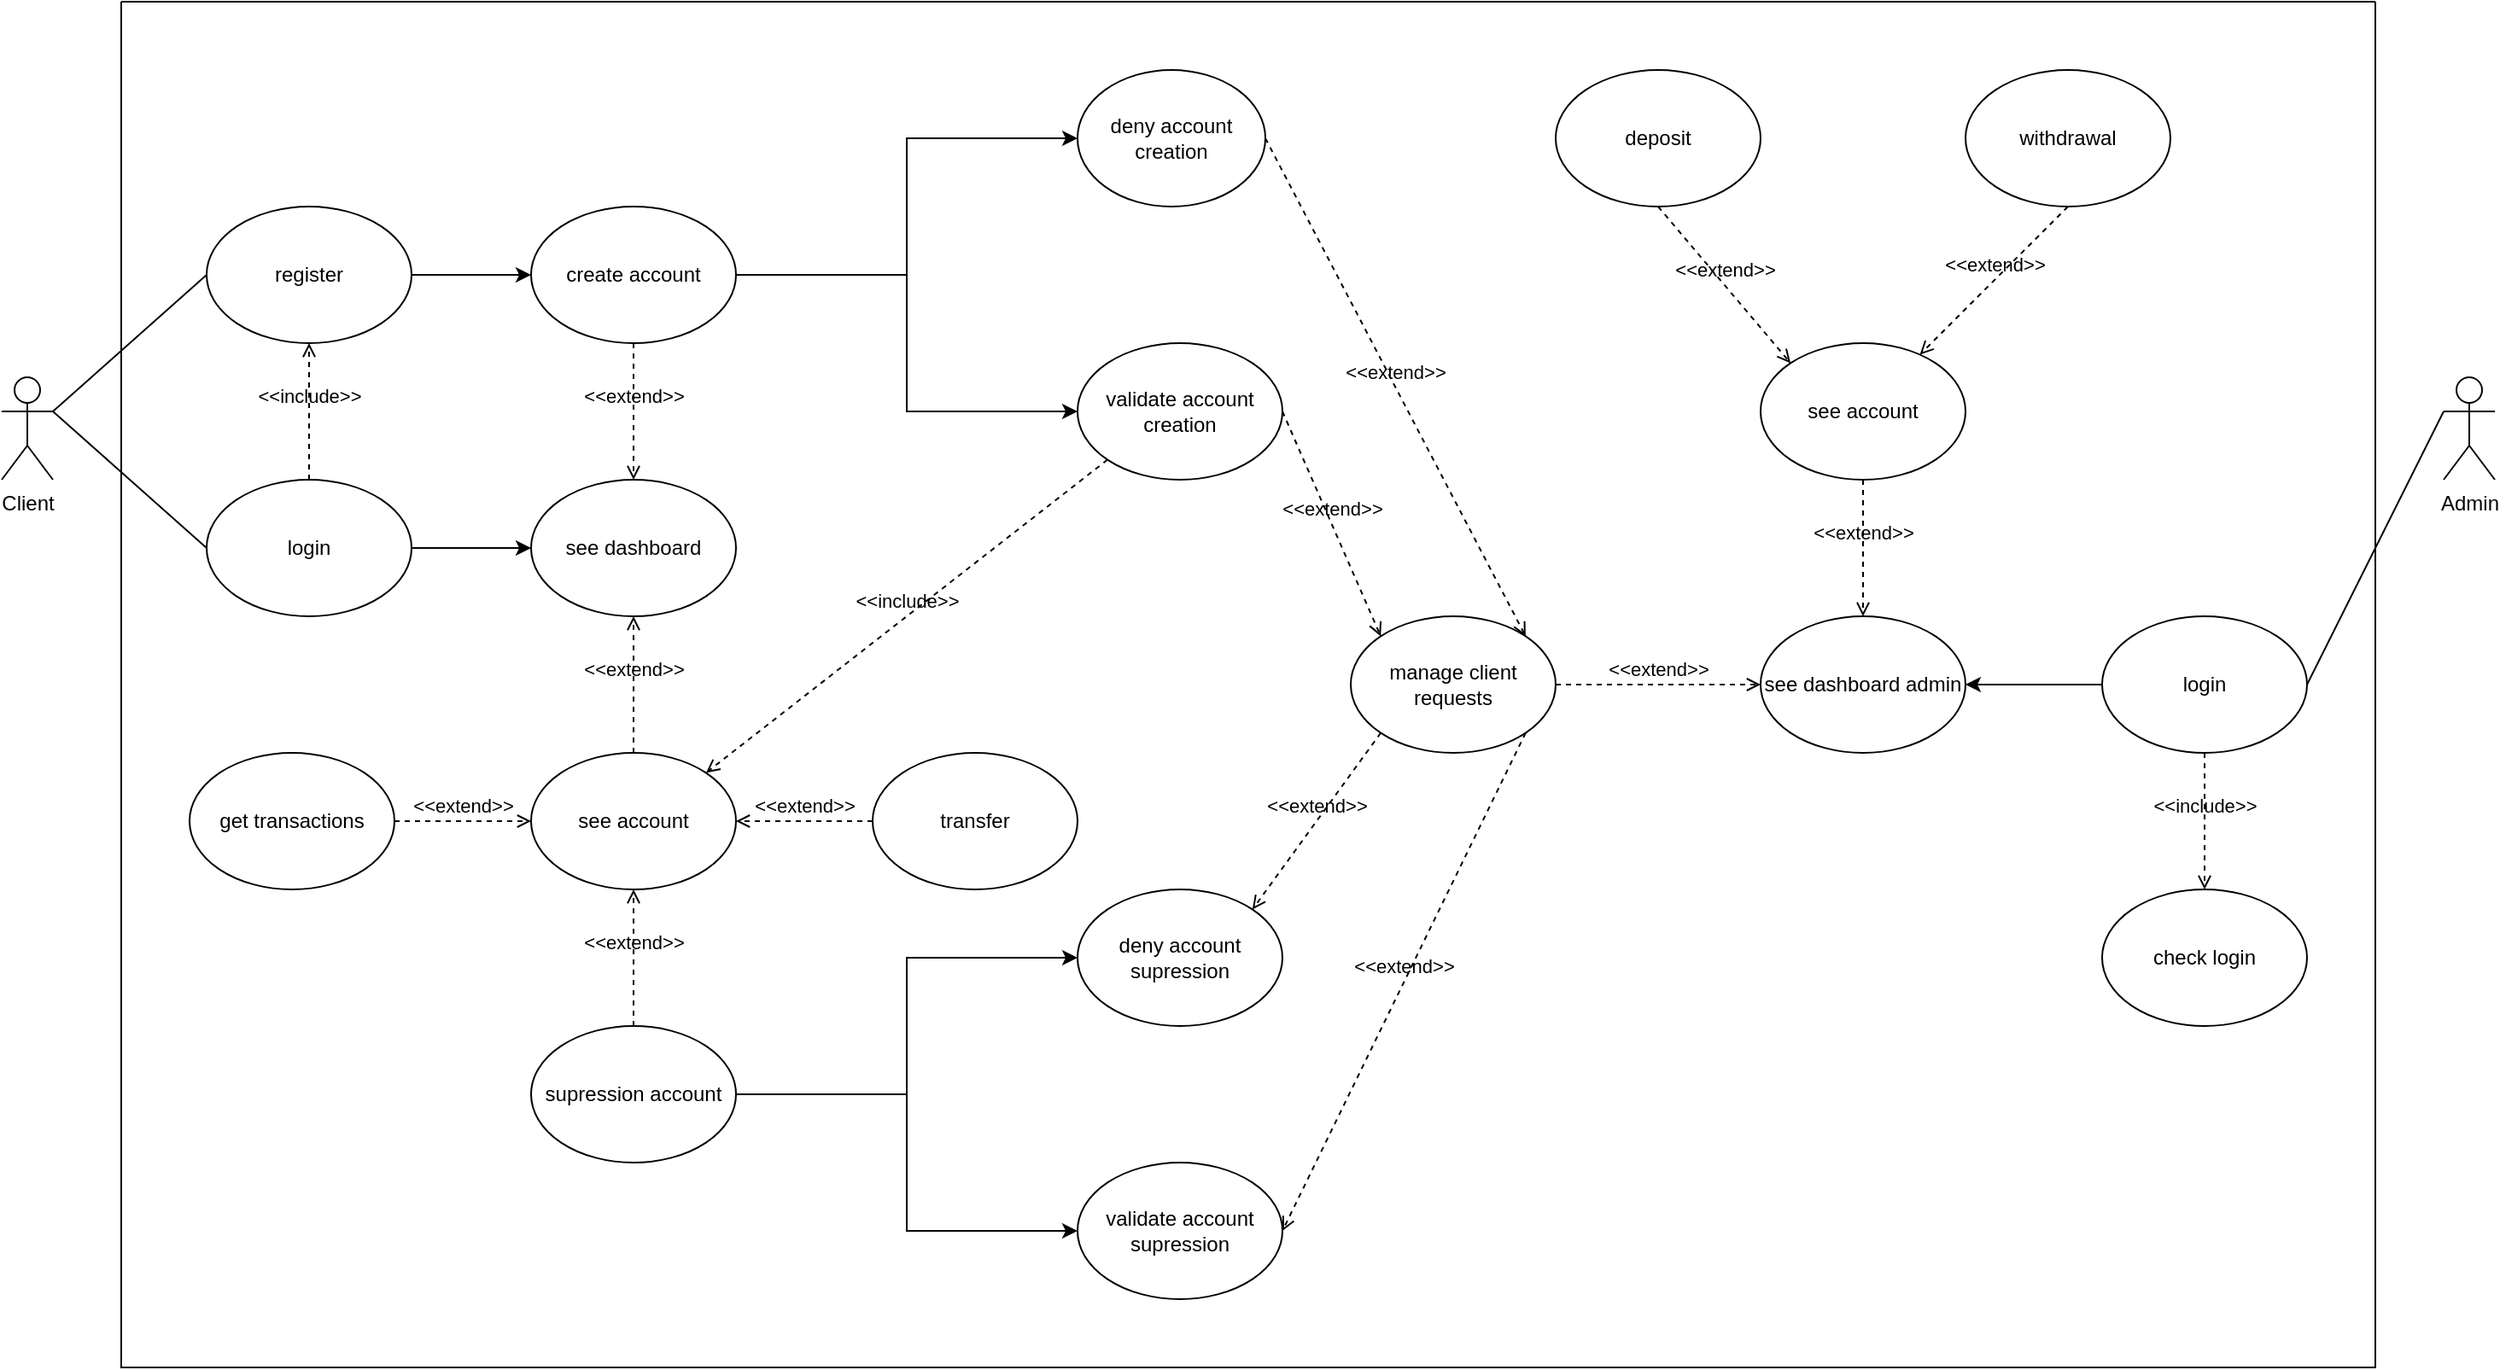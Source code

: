 <mxfile version="20.4.0" type="device"><diagram id="CZo0Bp0pApnn2ndukV1R" name="Page-1"><mxGraphModel dx="2310" dy="1913" grid="1" gridSize="10" guides="1" tooltips="1" connect="1" arrows="1" fold="1" page="1" pageScale="1" pageWidth="827" pageHeight="1169" math="0" shadow="0"><root><mxCell id="0"/><mxCell id="1" parent="0"/><mxCell id="TP6Sl4nbqCu6JGwnSdph-1" value="Client" style="shape=umlActor;verticalLabelPosition=bottom;verticalAlign=top;html=1;outlineConnect=0;" parent="1" vertex="1"><mxGeometry x="-70" y="-60" width="30" height="60" as="geometry"/></mxCell><mxCell id="TP6Sl4nbqCu6JGwnSdph-3" value="Admin" style="shape=umlActor;verticalLabelPosition=bottom;verticalAlign=top;html=1;outlineConnect=0;" parent="1" vertex="1"><mxGeometry x="1360" y="-60" width="30" height="60" as="geometry"/></mxCell><mxCell id="TP6Sl4nbqCu6JGwnSdph-36" value="" style="endArrow=none;html=1;rounded=0;exitX=1;exitY=0.333;exitDx=0;exitDy=0;exitPerimeter=0;entryX=0;entryY=0.5;entryDx=0;entryDy=0;" parent="1" source="TP6Sl4nbqCu6JGwnSdph-1" target="TP6Sl4nbqCu6JGwnSdph-12" edge="1"><mxGeometry width="50" height="50" relative="1" as="geometry"><mxPoint x="80" y="170" as="sourcePoint"/><mxPoint x="130" y="120" as="targetPoint"/></mxGeometry></mxCell><mxCell id="TP6Sl4nbqCu6JGwnSdph-37" value="" style="endArrow=none;html=1;rounded=0;entryX=0;entryY=0.5;entryDx=0;entryDy=0;exitX=1;exitY=0.333;exitDx=0;exitDy=0;exitPerimeter=0;" parent="1" source="TP6Sl4nbqCu6JGwnSdph-1" target="TP6Sl4nbqCu6JGwnSdph-11" edge="1"><mxGeometry width="50" height="50" relative="1" as="geometry"><mxPoint x="-40" y="300" as="sourcePoint"/><mxPoint x="70" y="260" as="targetPoint"/></mxGeometry></mxCell><mxCell id="Wj7ckR-Kwz8HE-al55xG-7" style="edgeStyle=orthogonalEdgeStyle;rounded=0;orthogonalLoop=1;jettySize=auto;html=1;exitX=1;exitY=0.5;exitDx=0;exitDy=0;entryX=0;entryY=0.5;entryDx=0;entryDy=0;" edge="1" parent="1" source="TP6Sl4nbqCu6JGwnSdph-18" target="TP6Sl4nbqCu6JGwnSdph-30"><mxGeometry relative="1" as="geometry"/></mxCell><mxCell id="Wj7ckR-Kwz8HE-al55xG-8" style="edgeStyle=orthogonalEdgeStyle;rounded=0;orthogonalLoop=1;jettySize=auto;html=1;exitX=1;exitY=0.5;exitDx=0;exitDy=0;entryX=0;entryY=0.5;entryDx=0;entryDy=0;" edge="1" parent="1" source="TP6Sl4nbqCu6JGwnSdph-18" target="TP6Sl4nbqCu6JGwnSdph-31"><mxGeometry relative="1" as="geometry"/></mxCell><mxCell id="TP6Sl4nbqCu6JGwnSdph-18" value="supression account" style="ellipse;whiteSpace=wrap;html=1;" parent="1" vertex="1"><mxGeometry x="240" y="320" width="120" height="80" as="geometry"/></mxCell><mxCell id="TP6Sl4nbqCu6JGwnSdph-44" value="&amp;lt;&amp;lt;extend&amp;gt;&amp;gt;" style="html=1;verticalAlign=bottom;labelBackgroundColor=none;endArrow=open;endFill=0;dashed=1;rounded=0;exitX=0.5;exitY=0;exitDx=0;exitDy=0;entryX=0.5;entryY=1;entryDx=0;entryDy=0;" parent="1" source="TP6Sl4nbqCu6JGwnSdph-18" target="TP6Sl4nbqCu6JGwnSdph-15" edge="1"><mxGeometry width="160" relative="1" as="geometry"><mxPoint x="360" y="590" as="sourcePoint"/><mxPoint x="520" y="590" as="targetPoint"/></mxGeometry></mxCell><mxCell id="TP6Sl4nbqCu6JGwnSdph-42" style="edgeStyle=orthogonalEdgeStyle;rounded=0;orthogonalLoop=1;jettySize=auto;html=1;exitX=1;exitY=0.5;exitDx=0;exitDy=0;entryX=0;entryY=0.5;entryDx=0;entryDy=0;" parent="1" source="TP6Sl4nbqCu6JGwnSdph-11" target="TP6Sl4nbqCu6JGwnSdph-14" edge="1"><mxGeometry relative="1" as="geometry"/></mxCell><mxCell id="TP6Sl4nbqCu6JGwnSdph-11" value="login" style="ellipse;whiteSpace=wrap;html=1;" parent="1" vertex="1"><mxGeometry x="50" width="120" height="80" as="geometry"/></mxCell><mxCell id="Wj7ckR-Kwz8HE-al55xG-2" style="edgeStyle=orthogonalEdgeStyle;rounded=0;orthogonalLoop=1;jettySize=auto;html=1;exitX=1;exitY=0.5;exitDx=0;exitDy=0;entryX=0;entryY=0.5;entryDx=0;entryDy=0;" edge="1" parent="1" source="TP6Sl4nbqCu6JGwnSdph-12" target="TP6Sl4nbqCu6JGwnSdph-19"><mxGeometry relative="1" as="geometry"/></mxCell><mxCell id="TP6Sl4nbqCu6JGwnSdph-12" value="register" style="ellipse;whiteSpace=wrap;html=1;" parent="1" vertex="1"><mxGeometry x="50" y="-160" width="120" height="80" as="geometry"/></mxCell><mxCell id="TP6Sl4nbqCu6JGwnSdph-13" value="transfer" style="ellipse;whiteSpace=wrap;html=1;" parent="1" vertex="1"><mxGeometry x="440" y="160" width="120" height="80" as="geometry"/></mxCell><mxCell id="TP6Sl4nbqCu6JGwnSdph-14" value="see dashboard" style="ellipse;whiteSpace=wrap;html=1;" parent="1" vertex="1"><mxGeometry x="240" width="120" height="80" as="geometry"/></mxCell><mxCell id="TP6Sl4nbqCu6JGwnSdph-15" value="see account" style="ellipse;whiteSpace=wrap;html=1;" parent="1" vertex="1"><mxGeometry x="240" y="160" width="120" height="80" as="geometry"/></mxCell><mxCell id="TP6Sl4nbqCu6JGwnSdph-16" value="deposit" style="ellipse;whiteSpace=wrap;html=1;" parent="1" vertex="1"><mxGeometry x="840" y="-240" width="120" height="80" as="geometry"/></mxCell><mxCell id="TP6Sl4nbqCu6JGwnSdph-17" value="withdrawal" style="ellipse;whiteSpace=wrap;html=1;" parent="1" vertex="1"><mxGeometry x="1080" y="-240" width="120" height="80" as="geometry"/></mxCell><mxCell id="Wj7ckR-Kwz8HE-al55xG-19" style="edgeStyle=orthogonalEdgeStyle;rounded=0;orthogonalLoop=1;jettySize=auto;html=1;exitX=1;exitY=0.5;exitDx=0;exitDy=0;entryX=0;entryY=0.5;entryDx=0;entryDy=0;" edge="1" parent="1" source="TP6Sl4nbqCu6JGwnSdph-19" target="TP6Sl4nbqCu6JGwnSdph-27"><mxGeometry relative="1" as="geometry"/></mxCell><mxCell id="Wj7ckR-Kwz8HE-al55xG-20" style="edgeStyle=orthogonalEdgeStyle;rounded=0;orthogonalLoop=1;jettySize=auto;html=1;exitX=1;exitY=0.5;exitDx=0;exitDy=0;entryX=0;entryY=0.5;entryDx=0;entryDy=0;" edge="1" parent="1" source="TP6Sl4nbqCu6JGwnSdph-19" target="TP6Sl4nbqCu6JGwnSdph-23"><mxGeometry relative="1" as="geometry"/></mxCell><mxCell id="TP6Sl4nbqCu6JGwnSdph-19" value="create account" style="ellipse;whiteSpace=wrap;html=1;" parent="1" vertex="1"><mxGeometry x="240" y="-160" width="120" height="80" as="geometry"/></mxCell><mxCell id="TP6Sl4nbqCu6JGwnSdph-22" value="manage client requests" style="ellipse;whiteSpace=wrap;html=1;" parent="1" vertex="1"><mxGeometry x="720" y="80" width="120" height="80" as="geometry"/></mxCell><mxCell id="TP6Sl4nbqCu6JGwnSdph-23" value="validate account creation" style="ellipse;whiteSpace=wrap;html=1;" parent="1" vertex="1"><mxGeometry x="560" y="-80" width="120" height="80" as="geometry"/></mxCell><mxCell id="TP6Sl4nbqCu6JGwnSdph-27" value="deny account creation" style="ellipse;whiteSpace=wrap;html=1;" parent="1" vertex="1"><mxGeometry x="560" y="-240" width="110" height="80" as="geometry"/></mxCell><mxCell id="TP6Sl4nbqCu6JGwnSdph-30" value="deny account supression" style="ellipse;whiteSpace=wrap;html=1;" parent="1" vertex="1"><mxGeometry x="560" y="240" width="120" height="80" as="geometry"/></mxCell><mxCell id="TP6Sl4nbqCu6JGwnSdph-31" value="validate account supression" style="ellipse;whiteSpace=wrap;html=1;" parent="1" vertex="1"><mxGeometry x="560" y="400" width="120" height="80" as="geometry"/></mxCell><mxCell id="Wj7ckR-Kwz8HE-al55xG-10" style="edgeStyle=orthogonalEdgeStyle;rounded=0;orthogonalLoop=1;jettySize=auto;html=1;exitX=0;exitY=0.5;exitDx=0;exitDy=0;" edge="1" parent="1" source="TP6Sl4nbqCu6JGwnSdph-33" target="TP6Sl4nbqCu6JGwnSdph-34"><mxGeometry relative="1" as="geometry"/></mxCell><mxCell id="TP6Sl4nbqCu6JGwnSdph-33" value="login" style="ellipse;whiteSpace=wrap;html=1;" parent="1" vertex="1"><mxGeometry x="1160" y="80" width="120" height="80" as="geometry"/></mxCell><mxCell id="TP6Sl4nbqCu6JGwnSdph-34" value="see dashboard admin" style="ellipse;whiteSpace=wrap;html=1;" parent="1" vertex="1"><mxGeometry x="960" y="80" width="120" height="80" as="geometry"/></mxCell><mxCell id="TP6Sl4nbqCu6JGwnSdph-41" value="&amp;lt;&amp;lt;include&amp;gt;&amp;gt;" style="html=1;verticalAlign=bottom;labelBackgroundColor=none;endArrow=open;endFill=0;dashed=1;rounded=0;entryX=0.5;entryY=1;entryDx=0;entryDy=0;exitX=0.5;exitY=0;exitDx=0;exitDy=0;" parent="1" source="TP6Sl4nbqCu6JGwnSdph-11" target="TP6Sl4nbqCu6JGwnSdph-12" edge="1"><mxGeometry width="160" relative="1" as="geometry"><mxPoint x="110" y="-10" as="sourcePoint"/><mxPoint x="130" y="-60" as="targetPoint"/></mxGeometry></mxCell><mxCell id="TP6Sl4nbqCu6JGwnSdph-45" value="&amp;lt;&amp;lt;extend&amp;gt;&amp;gt;" style="html=1;verticalAlign=bottom;labelBackgroundColor=none;endArrow=open;endFill=0;dashed=1;rounded=0;exitX=0.5;exitY=0;exitDx=0;exitDy=0;entryX=0.5;entryY=1;entryDx=0;entryDy=0;" parent="1" source="TP6Sl4nbqCu6JGwnSdph-15" target="TP6Sl4nbqCu6JGwnSdph-14" edge="1"><mxGeometry width="160" relative="1" as="geometry"><mxPoint x="280" y="270" as="sourcePoint"/><mxPoint x="280" y="215" as="targetPoint"/></mxGeometry></mxCell><mxCell id="TP6Sl4nbqCu6JGwnSdph-46" value="&amp;lt;&amp;lt;extend&amp;gt;&amp;gt;" style="html=1;verticalAlign=bottom;labelBackgroundColor=none;endArrow=open;endFill=0;dashed=1;rounded=0;" parent="1" edge="1"><mxGeometry width="160" relative="1" as="geometry"><mxPoint x="440" y="200" as="sourcePoint"/><mxPoint x="360" y="200" as="targetPoint"/></mxGeometry></mxCell><mxCell id="Wj7ckR-Kwz8HE-al55xG-3" value="&amp;lt;&amp;lt;extend&amp;gt;&amp;gt;" style="html=1;verticalAlign=bottom;labelBackgroundColor=none;endArrow=open;endFill=0;dashed=1;rounded=0;exitX=0.5;exitY=1;exitDx=0;exitDy=0;entryX=0.5;entryY=0;entryDx=0;entryDy=0;" edge="1" parent="1" source="TP6Sl4nbqCu6JGwnSdph-19" target="TP6Sl4nbqCu6JGwnSdph-14"><mxGeometry width="160" relative="1" as="geometry"><mxPoint x="460" y="-20" as="sourcePoint"/><mxPoint x="620" y="-20" as="targetPoint"/></mxGeometry></mxCell><mxCell id="Wj7ckR-Kwz8HE-al55xG-11" value="" style="endArrow=none;html=1;rounded=0;exitX=1;exitY=0.5;exitDx=0;exitDy=0;entryX=0;entryY=0.333;entryDx=0;entryDy=0;entryPerimeter=0;" edge="1" parent="1" source="TP6Sl4nbqCu6JGwnSdph-33" target="TP6Sl4nbqCu6JGwnSdph-3"><mxGeometry width="50" height="50" relative="1" as="geometry"><mxPoint x="1200" y="180" as="sourcePoint"/><mxPoint x="1250" y="130" as="targetPoint"/></mxGeometry></mxCell><mxCell id="Wj7ckR-Kwz8HE-al55xG-12" value="see account" style="ellipse;whiteSpace=wrap;html=1;" vertex="1" parent="1"><mxGeometry x="960" y="-80" width="120" height="80" as="geometry"/></mxCell><mxCell id="Wj7ckR-Kwz8HE-al55xG-15" value="&amp;lt;&amp;lt;extend&amp;gt;&amp;gt;" style="html=1;verticalAlign=bottom;labelBackgroundColor=none;endArrow=open;endFill=0;dashed=1;rounded=0;exitX=0.5;exitY=1;exitDx=0;exitDy=0;entryX=0;entryY=0;entryDx=0;entryDy=0;" edge="1" parent="1" source="TP6Sl4nbqCu6JGwnSdph-16" target="Wj7ckR-Kwz8HE-al55xG-12"><mxGeometry width="160" relative="1" as="geometry"><mxPoint x="780" y="120" as="sourcePoint"/><mxPoint x="940" y="120" as="targetPoint"/></mxGeometry></mxCell><mxCell id="Wj7ckR-Kwz8HE-al55xG-16" value="&amp;lt;&amp;lt;extend&amp;gt;&amp;gt;" style="html=1;verticalAlign=bottom;labelBackgroundColor=none;endArrow=open;endFill=0;dashed=1;rounded=0;entryX=0.5;entryY=0;entryDx=0;entryDy=0;exitX=0.5;exitY=1;exitDx=0;exitDy=0;" edge="1" parent="1" source="Wj7ckR-Kwz8HE-al55xG-12" target="TP6Sl4nbqCu6JGwnSdph-34"><mxGeometry width="160" relative="1" as="geometry"><mxPoint x="1030" y="-150" as="sourcePoint"/><mxPoint x="940" y="120" as="targetPoint"/></mxGeometry></mxCell><mxCell id="Wj7ckR-Kwz8HE-al55xG-17" value="&amp;lt;&amp;lt;extend&amp;gt;&amp;gt;" style="html=1;verticalAlign=bottom;labelBackgroundColor=none;endArrow=open;endFill=0;dashed=1;rounded=0;exitX=0.5;exitY=1;exitDx=0;exitDy=0;" edge="1" parent="1" source="TP6Sl4nbqCu6JGwnSdph-17" target="Wj7ckR-Kwz8HE-al55xG-12"><mxGeometry width="160" relative="1" as="geometry"><mxPoint x="780" y="120" as="sourcePoint"/><mxPoint x="1030" y="200" as="targetPoint"/></mxGeometry></mxCell><mxCell id="Wj7ckR-Kwz8HE-al55xG-18" value="&amp;lt;&amp;lt;extend&amp;gt;&amp;gt;" style="html=1;verticalAlign=bottom;labelBackgroundColor=none;endArrow=open;endFill=0;dashed=1;rounded=0;exitX=1;exitY=0.5;exitDx=0;exitDy=0;entryX=0;entryY=0.5;entryDx=0;entryDy=0;" edge="1" parent="1" source="TP6Sl4nbqCu6JGwnSdph-22" target="TP6Sl4nbqCu6JGwnSdph-34"><mxGeometry width="160" relative="1" as="geometry"><mxPoint x="1080" y="110" as="sourcePoint"/><mxPoint x="1030" y="20" as="targetPoint"/></mxGeometry></mxCell><mxCell id="Wj7ckR-Kwz8HE-al55xG-21" value="&amp;lt;&amp;lt;extend&amp;gt;&amp;gt;" style="html=1;verticalAlign=bottom;labelBackgroundColor=none;endArrow=open;endFill=0;dashed=1;rounded=0;exitX=1;exitY=0.5;exitDx=0;exitDy=0;entryX=0;entryY=0;entryDx=0;entryDy=0;" edge="1" parent="1" source="TP6Sl4nbqCu6JGwnSdph-23" target="TP6Sl4nbqCu6JGwnSdph-22"><mxGeometry width="160" relative="1" as="geometry"><mxPoint x="590" y="-20" as="sourcePoint"/><mxPoint x="750" y="-20" as="targetPoint"/></mxGeometry></mxCell><mxCell id="Wj7ckR-Kwz8HE-al55xG-22" value="&amp;lt;&amp;lt;extend&amp;gt;&amp;gt;" style="html=1;verticalAlign=bottom;labelBackgroundColor=none;endArrow=open;endFill=0;dashed=1;rounded=0;exitX=1;exitY=0.5;exitDx=0;exitDy=0;entryX=1;entryY=0;entryDx=0;entryDy=0;" edge="1" parent="1" source="TP6Sl4nbqCu6JGwnSdph-27" target="TP6Sl4nbqCu6JGwnSdph-22"><mxGeometry width="160" relative="1" as="geometry"><mxPoint x="590" y="-20" as="sourcePoint"/><mxPoint x="750" y="-20" as="targetPoint"/></mxGeometry></mxCell><mxCell id="Wj7ckR-Kwz8HE-al55xG-23" value="&amp;lt;&amp;lt;extend&amp;gt;&amp;gt;" style="html=1;verticalAlign=bottom;labelBackgroundColor=none;endArrow=open;endFill=0;dashed=1;rounded=0;exitX=0;exitY=1;exitDx=0;exitDy=0;entryX=1;entryY=0;entryDx=0;entryDy=0;" edge="1" parent="1" source="TP6Sl4nbqCu6JGwnSdph-22" target="TP6Sl4nbqCu6JGwnSdph-30"><mxGeometry width="160" relative="1" as="geometry"><mxPoint x="590" y="120" as="sourcePoint"/><mxPoint x="750" y="120" as="targetPoint"/></mxGeometry></mxCell><mxCell id="Wj7ckR-Kwz8HE-al55xG-24" value="&amp;lt;&amp;lt;extend&amp;gt;&amp;gt;" style="html=1;verticalAlign=bottom;labelBackgroundColor=none;endArrow=open;endFill=0;dashed=1;rounded=0;exitX=1;exitY=1;exitDx=0;exitDy=0;entryX=1;entryY=0.5;entryDx=0;entryDy=0;" edge="1" parent="1" source="TP6Sl4nbqCu6JGwnSdph-22" target="TP6Sl4nbqCu6JGwnSdph-31"><mxGeometry width="160" relative="1" as="geometry"><mxPoint x="950" y="200" as="sourcePoint"/><mxPoint x="1110" y="200" as="targetPoint"/></mxGeometry></mxCell><mxCell id="Wj7ckR-Kwz8HE-al55xG-25" value="check login" style="ellipse;whiteSpace=wrap;html=1;" vertex="1" parent="1"><mxGeometry x="1160" y="240" width="120" height="80" as="geometry"/></mxCell><mxCell id="Wj7ckR-Kwz8HE-al55xG-26" value="&amp;lt;&amp;lt;include&amp;gt;&amp;gt;" style="html=1;verticalAlign=bottom;labelBackgroundColor=none;endArrow=open;endFill=0;dashed=1;rounded=0;entryX=0.5;entryY=0;entryDx=0;entryDy=0;exitX=0.5;exitY=1;exitDx=0;exitDy=0;" edge="1" parent="1" source="TP6Sl4nbqCu6JGwnSdph-33" target="Wj7ckR-Kwz8HE-al55xG-25"><mxGeometry width="160" relative="1" as="geometry"><mxPoint x="1240" y="210" as="sourcePoint"/><mxPoint x="750" y="120" as="targetPoint"/></mxGeometry></mxCell><mxCell id="Wj7ckR-Kwz8HE-al55xG-27" value="&amp;lt;&amp;lt;include&amp;gt;&amp;gt;" style="html=1;verticalAlign=bottom;labelBackgroundColor=none;endArrow=open;endFill=0;dashed=1;rounded=0;entryX=1;entryY=0;entryDx=0;entryDy=0;exitX=0;exitY=1;exitDx=0;exitDy=0;" edge="1" parent="1" source="TP6Sl4nbqCu6JGwnSdph-23" target="TP6Sl4nbqCu6JGwnSdph-15"><mxGeometry width="160" relative="1" as="geometry"><mxPoint x="550" y="60" as="sourcePoint"/><mxPoint x="540" y="-10" as="targetPoint"/></mxGeometry></mxCell><mxCell id="Wj7ckR-Kwz8HE-al55xG-28" value="get transactions" style="ellipse;whiteSpace=wrap;html=1;" vertex="1" parent="1"><mxGeometry x="40" y="160" width="120" height="80" as="geometry"/></mxCell><mxCell id="Wj7ckR-Kwz8HE-al55xG-29" value="&amp;lt;&amp;lt;extend&amp;gt;&amp;gt;" style="html=1;verticalAlign=bottom;labelBackgroundColor=none;endArrow=open;endFill=0;dashed=1;rounded=0;exitX=1;exitY=0.5;exitDx=0;exitDy=0;entryX=0;entryY=0.5;entryDx=0;entryDy=0;" edge="1" parent="1" source="Wj7ckR-Kwz8HE-al55xG-28" target="TP6Sl4nbqCu6JGwnSdph-15"><mxGeometry width="160" relative="1" as="geometry"><mxPoint x="530" y="120" as="sourcePoint"/><mxPoint x="690" y="120" as="targetPoint"/></mxGeometry></mxCell><mxCell id="Wj7ckR-Kwz8HE-al55xG-30" value="" style="swimlane;startSize=0;" vertex="1" parent="1"><mxGeometry y="-280" width="1320" height="800" as="geometry"/></mxCell></root></mxGraphModel></diagram></mxfile>